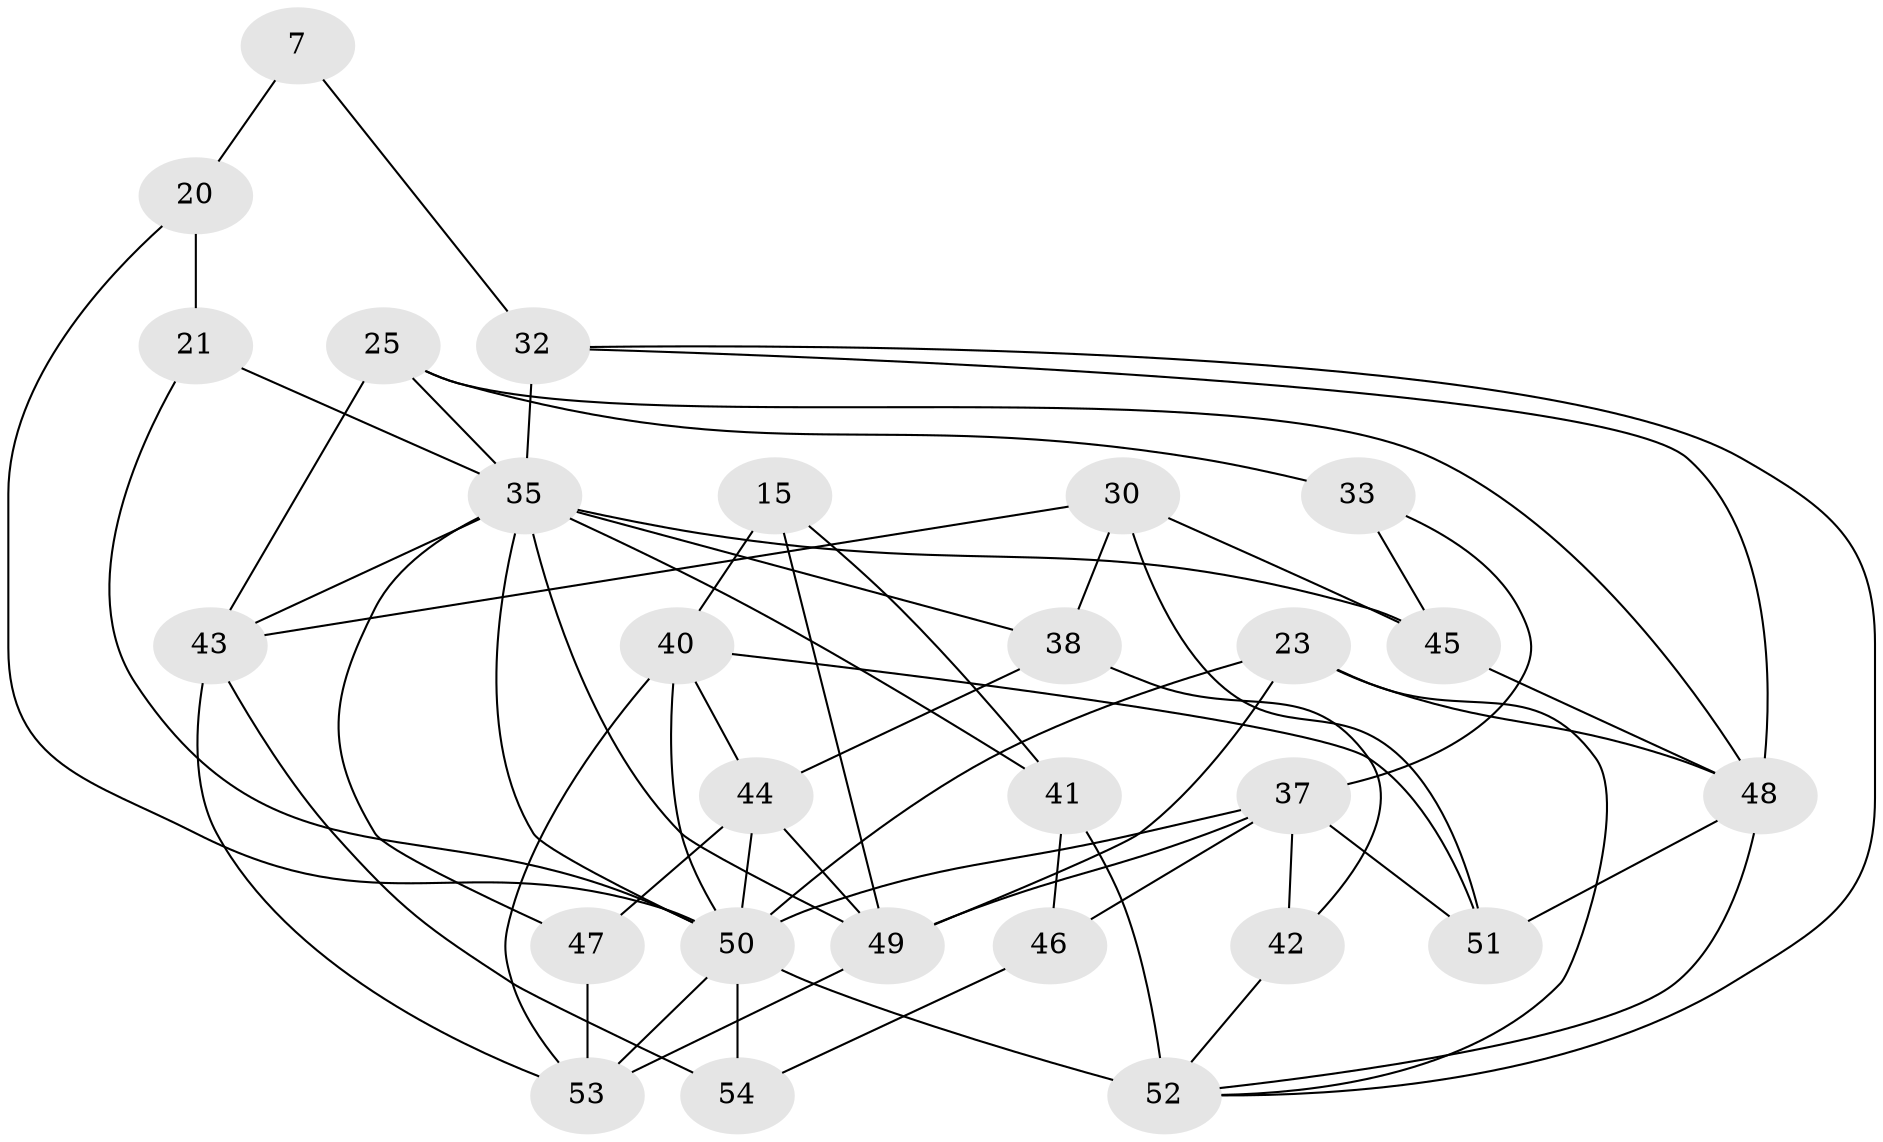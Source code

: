 // original degree distribution, {4: 1.0}
// Generated by graph-tools (version 1.1) at 2025/01/03/04/25 22:01:40]
// undirected, 27 vertices, 61 edges
graph export_dot {
graph [start="1"]
  node [color=gray90,style=filled];
  7;
  15;
  20 [super="+18"];
  21;
  23;
  25 [super="+8"];
  30;
  32 [super="+9"];
  33;
  35 [super="+26+3+19"];
  37 [super="+10+27"];
  38;
  40 [super="+4"];
  41 [super="+31"];
  42;
  43 [super="+22"];
  44 [super="+24"];
  45;
  46;
  47;
  48 [super="+14"];
  49 [super="+1+17"];
  50 [super="+11+36+34+16"];
  51;
  52 [super="+12+39"];
  53 [super="+28"];
  54;
  7 -- 20 [weight=2];
  7 -- 32 [weight=2];
  15 -- 41;
  15 -- 40 [weight=2];
  15 -- 49;
  20 -- 21 [weight=2];
  20 -- 50 [weight=2];
  21 -- 35;
  21 -- 50;
  23 -- 52;
  23 -- 48;
  23 -- 49;
  23 -- 50;
  25 -- 33 [weight=2];
  25 -- 43 [weight=2];
  25 -- 35;
  25 -- 48;
  30 -- 38;
  30 -- 45;
  30 -- 51;
  30 -- 43;
  32 -- 48;
  32 -- 35 [weight=2];
  32 -- 52;
  33 -- 37;
  33 -- 45;
  35 -- 45;
  35 -- 49;
  35 -- 47;
  35 -- 38;
  35 -- 43;
  35 -- 41;
  35 -- 50 [weight=2];
  37 -- 46 [weight=2];
  37 -- 42;
  37 -- 49 [weight=2];
  37 -- 51;
  37 -- 50;
  38 -- 42;
  38 -- 44;
  40 -- 51;
  40 -- 53;
  40 -- 44;
  40 -- 50;
  41 -- 52 [weight=3];
  41 -- 46;
  42 -- 52 [weight=2];
  43 -- 54;
  43 -- 53;
  44 -- 47;
  44 -- 49 [weight=2];
  44 -- 50;
  45 -- 48;
  46 -- 54;
  47 -- 53 [weight=2];
  48 -- 51;
  48 -- 52;
  49 -- 53;
  50 -- 53;
  50 -- 54 [weight=2];
  50 -- 52 [weight=4];
}
